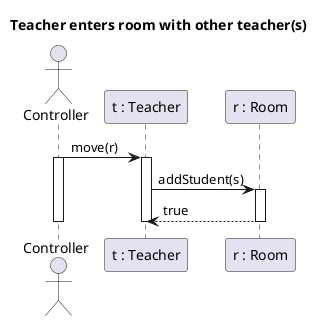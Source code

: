 @startuml teacher_enter_teacher
title Teacher enters room with other teacher(s)

actor Controller as c
participant "t : Teacher" as s
participant "r : Room" as r


c -> s : move(r)
Activate c
Activate s
s -> r : addStudent(s)


Activate r
r --> s : true
Deactivate r
Deactivate s
Deactivate c

@enduml